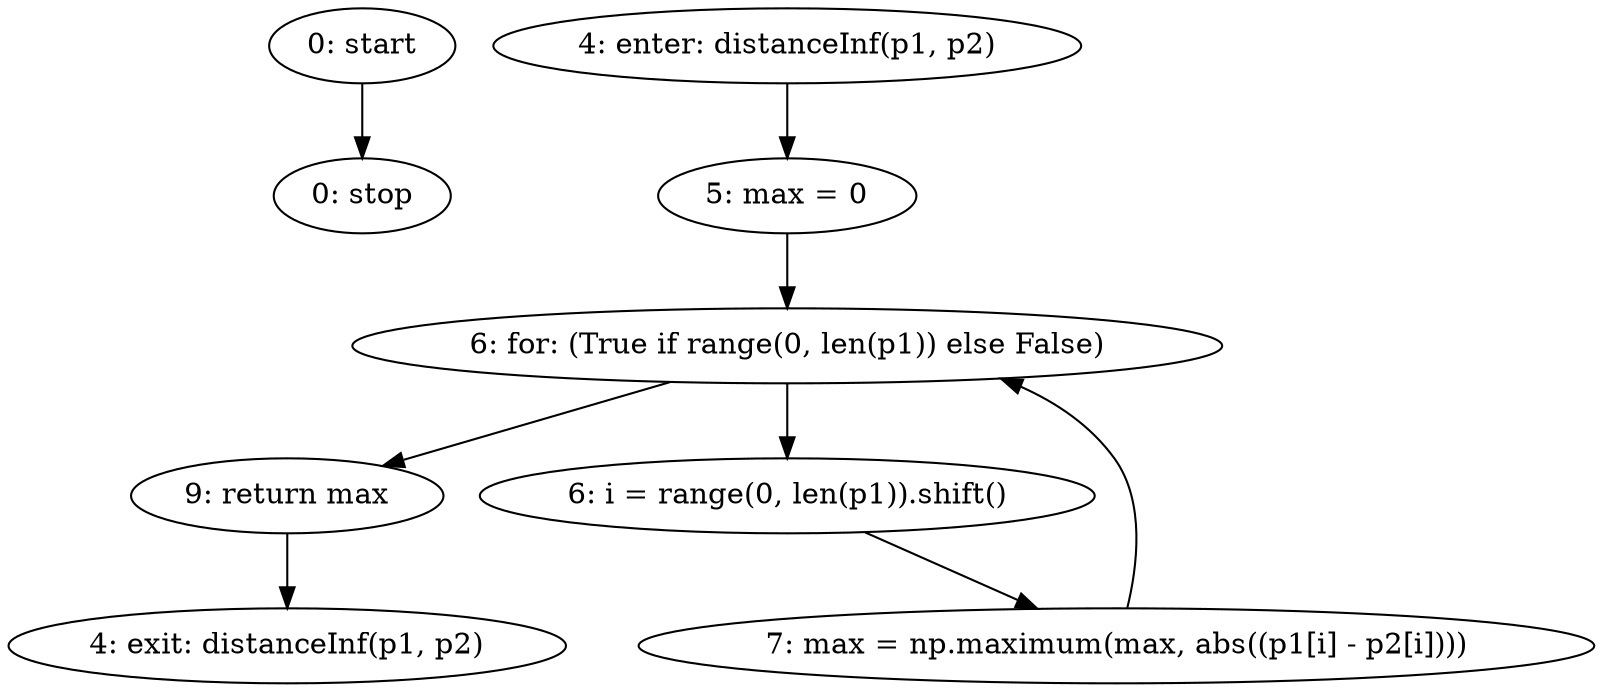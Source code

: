 strict digraph "" {
	node [label="\N"];
	0	[label="0: start"];
	8	[label="0: stop"];
	0 -> 8;
	1	[label="4: enter: distanceInf(p1, p2)"];
	3	[label="5: max = 0"];
	1 -> 3;
	4	[label="6: for: (True if range(0, len(p1)) else False)"];
	3 -> 4;
	2	[label="4: exit: distanceInf(p1, p2)"];
	7	[label="9: return max"];
	7 -> 2;
	4 -> 7;
	5	[label="6: i = range(0, len(p1)).shift()"];
	4 -> 5;
	6	[label="7: max = np.maximum(max, abs((p1[i] - p2[i])))"];
	5 -> 6;
	6 -> 4;
}
